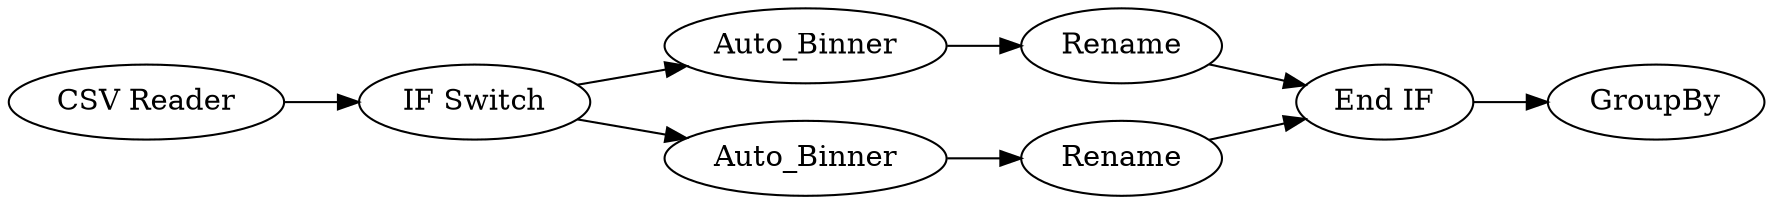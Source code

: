 digraph {
	18 -> 2
	17 -> 2
	2 -> 19
	1 -> 23
	1 -> 24
	23 -> 18
	24 -> 17
	25 -> 1
	24 [label=Auto_Binner]
	1 [label="IF Switch"]
	23 [label=Auto_Binner]
	18 [label=Rename]
	25 [label="CSV Reader"]
	17 [label=Rename]
	2 [label="End IF"]
	19 [label=GroupBy]
	rankdir=LR
}
